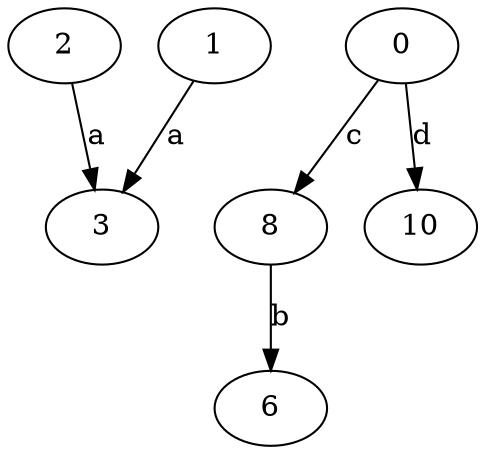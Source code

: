 strict digraph  {
2;
3;
0;
6;
8;
10;
1;
2 -> 3  [label=a];
0 -> 8  [label=c];
0 -> 10  [label=d];
8 -> 6  [label=b];
1 -> 3  [label=a];
}
